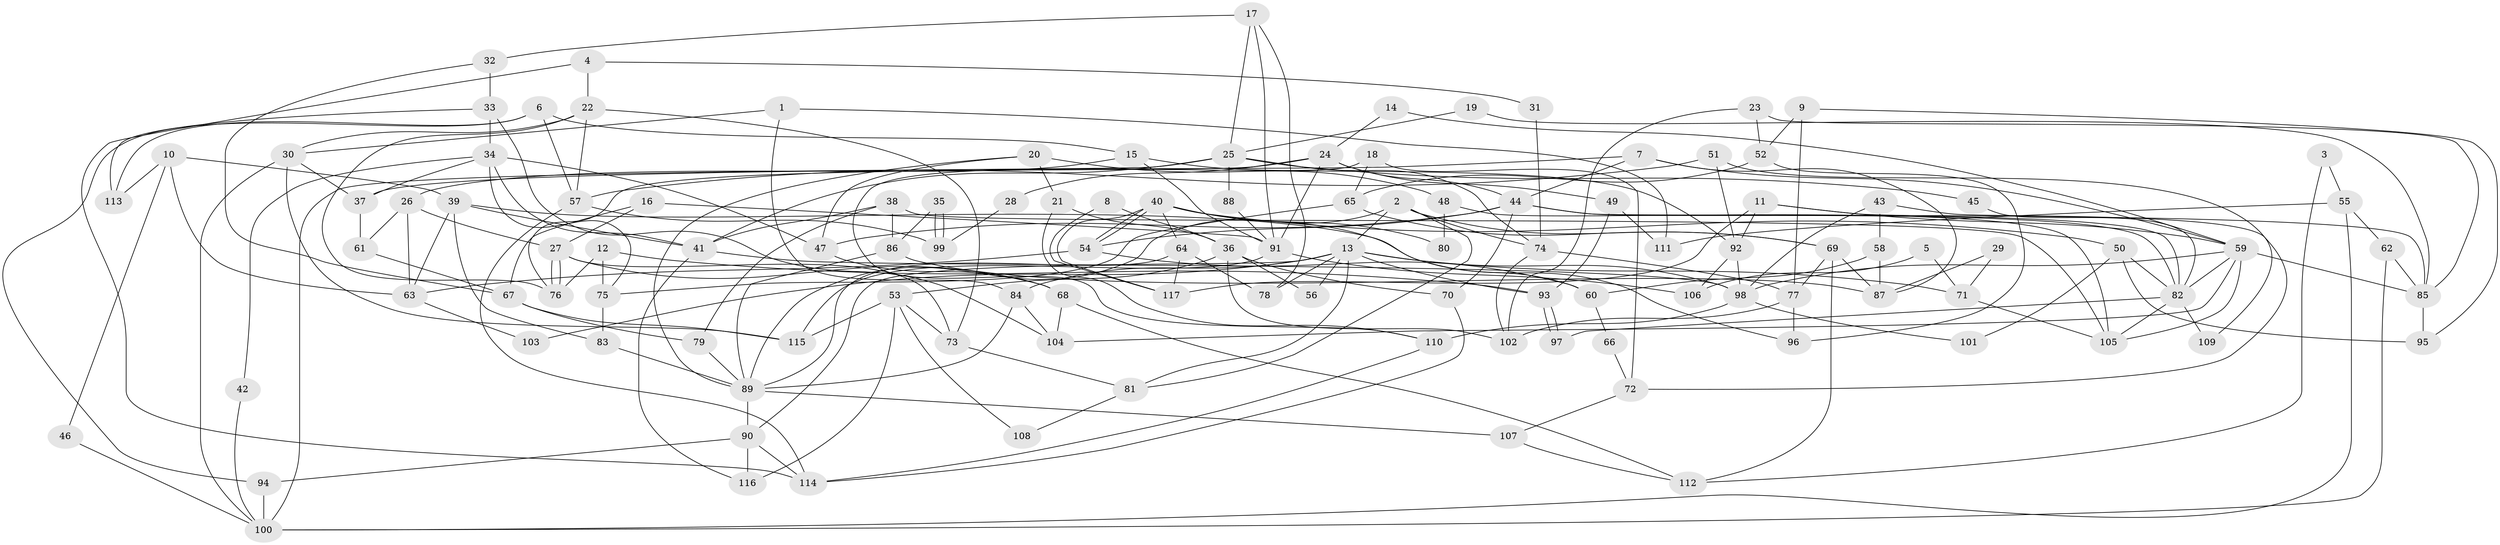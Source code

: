 // Generated by graph-tools (version 1.1) at 2025/50/03/09/25 03:50:04]
// undirected, 117 vertices, 234 edges
graph export_dot {
graph [start="1"]
  node [color=gray90,style=filled];
  1;
  2;
  3;
  4;
  5;
  6;
  7;
  8;
  9;
  10;
  11;
  12;
  13;
  14;
  15;
  16;
  17;
  18;
  19;
  20;
  21;
  22;
  23;
  24;
  25;
  26;
  27;
  28;
  29;
  30;
  31;
  32;
  33;
  34;
  35;
  36;
  37;
  38;
  39;
  40;
  41;
  42;
  43;
  44;
  45;
  46;
  47;
  48;
  49;
  50;
  51;
  52;
  53;
  54;
  55;
  56;
  57;
  58;
  59;
  60;
  61;
  62;
  63;
  64;
  65;
  66;
  67;
  68;
  69;
  70;
  71;
  72;
  73;
  74;
  75;
  76;
  77;
  78;
  79;
  80;
  81;
  82;
  83;
  84;
  85;
  86;
  87;
  88;
  89;
  90;
  91;
  92;
  93;
  94;
  95;
  96;
  97;
  98;
  99;
  100;
  101;
  102;
  103;
  104;
  105;
  106;
  107;
  108;
  109;
  110;
  111;
  112;
  113;
  114;
  115;
  116;
  117;
  1 -- 84;
  1 -- 30;
  1 -- 111;
  2 -- 89;
  2 -- 81;
  2 -- 13;
  2 -- 69;
  2 -- 74;
  3 -- 112;
  3 -- 55;
  4 -- 22;
  4 -- 114;
  4 -- 31;
  5 -- 71;
  5 -- 106;
  6 -- 113;
  6 -- 15;
  6 -- 57;
  6 -- 94;
  7 -- 37;
  7 -- 87;
  7 -- 44;
  7 -- 59;
  8 -- 117;
  8 -- 36;
  9 -- 77;
  9 -- 95;
  9 -- 52;
  10 -- 63;
  10 -- 39;
  10 -- 46;
  10 -- 113;
  11 -- 82;
  11 -- 59;
  11 -- 92;
  11 -- 117;
  12 -- 76;
  12 -- 75;
  12 -- 93;
  13 -- 93;
  13 -- 56;
  13 -- 71;
  13 -- 78;
  13 -- 81;
  13 -- 84;
  13 -- 90;
  13 -- 98;
  13 -- 103;
  14 -- 24;
  14 -- 59;
  15 -- 92;
  15 -- 91;
  15 -- 26;
  16 -- 91;
  16 -- 27;
  16 -- 67;
  17 -- 25;
  17 -- 32;
  17 -- 78;
  17 -- 91;
  18 -- 72;
  18 -- 65;
  18 -- 110;
  19 -- 85;
  19 -- 25;
  20 -- 89;
  20 -- 47;
  20 -- 21;
  20 -- 48;
  21 -- 110;
  21 -- 36;
  22 -- 76;
  22 -- 57;
  22 -- 30;
  22 -- 73;
  23 -- 52;
  23 -- 85;
  23 -- 102;
  24 -- 44;
  24 -- 91;
  24 -- 28;
  24 -- 49;
  24 -- 76;
  25 -- 74;
  25 -- 100;
  25 -- 41;
  25 -- 45;
  25 -- 88;
  26 -- 61;
  26 -- 27;
  26 -- 63;
  27 -- 76;
  27 -- 76;
  27 -- 68;
  27 -- 73;
  28 -- 99;
  29 -- 87;
  29 -- 71;
  30 -- 100;
  30 -- 37;
  30 -- 115;
  31 -- 74;
  32 -- 33;
  32 -- 67;
  33 -- 104;
  33 -- 34;
  33 -- 113;
  34 -- 41;
  34 -- 47;
  34 -- 37;
  34 -- 42;
  34 -- 75;
  35 -- 99;
  35 -- 99;
  35 -- 86;
  36 -- 102;
  36 -- 53;
  36 -- 56;
  36 -- 70;
  37 -- 61;
  38 -- 79;
  38 -- 41;
  38 -- 86;
  38 -- 105;
  39 -- 63;
  39 -- 41;
  39 -- 83;
  39 -- 96;
  40 -- 54;
  40 -- 54;
  40 -- 64;
  40 -- 50;
  40 -- 60;
  40 -- 80;
  40 -- 117;
  41 -- 98;
  41 -- 116;
  42 -- 100;
  43 -- 98;
  43 -- 58;
  43 -- 72;
  44 -- 70;
  44 -- 47;
  44 -- 54;
  44 -- 82;
  44 -- 85;
  45 -- 82;
  46 -- 100;
  47 -- 68;
  48 -- 105;
  48 -- 80;
  49 -- 93;
  49 -- 111;
  50 -- 82;
  50 -- 95;
  50 -- 101;
  51 -- 92;
  51 -- 57;
  51 -- 109;
  52 -- 65;
  52 -- 96;
  53 -- 73;
  53 -- 108;
  53 -- 115;
  53 -- 116;
  54 -- 60;
  54 -- 63;
  55 -- 62;
  55 -- 111;
  55 -- 100;
  57 -- 114;
  57 -- 99;
  58 -- 87;
  58 -- 60;
  59 -- 82;
  59 -- 85;
  59 -- 98;
  59 -- 104;
  59 -- 105;
  60 -- 66;
  61 -- 67;
  62 -- 85;
  62 -- 100;
  63 -- 103;
  64 -- 117;
  64 -- 78;
  64 -- 89;
  65 -- 69;
  65 -- 75;
  66 -- 72;
  67 -- 115;
  67 -- 79;
  68 -- 104;
  68 -- 112;
  69 -- 77;
  69 -- 87;
  69 -- 112;
  70 -- 114;
  71 -- 105;
  72 -- 107;
  73 -- 81;
  74 -- 102;
  74 -- 77;
  75 -- 83;
  77 -- 96;
  77 -- 102;
  79 -- 89;
  81 -- 108;
  82 -- 105;
  82 -- 97;
  82 -- 109;
  83 -- 89;
  84 -- 89;
  84 -- 104;
  85 -- 95;
  86 -- 89;
  86 -- 87;
  88 -- 91;
  89 -- 90;
  89 -- 107;
  90 -- 116;
  90 -- 94;
  90 -- 114;
  91 -- 115;
  91 -- 106;
  92 -- 98;
  92 -- 106;
  93 -- 97;
  93 -- 97;
  94 -- 100;
  98 -- 101;
  98 -- 110;
  107 -- 112;
  110 -- 114;
}
